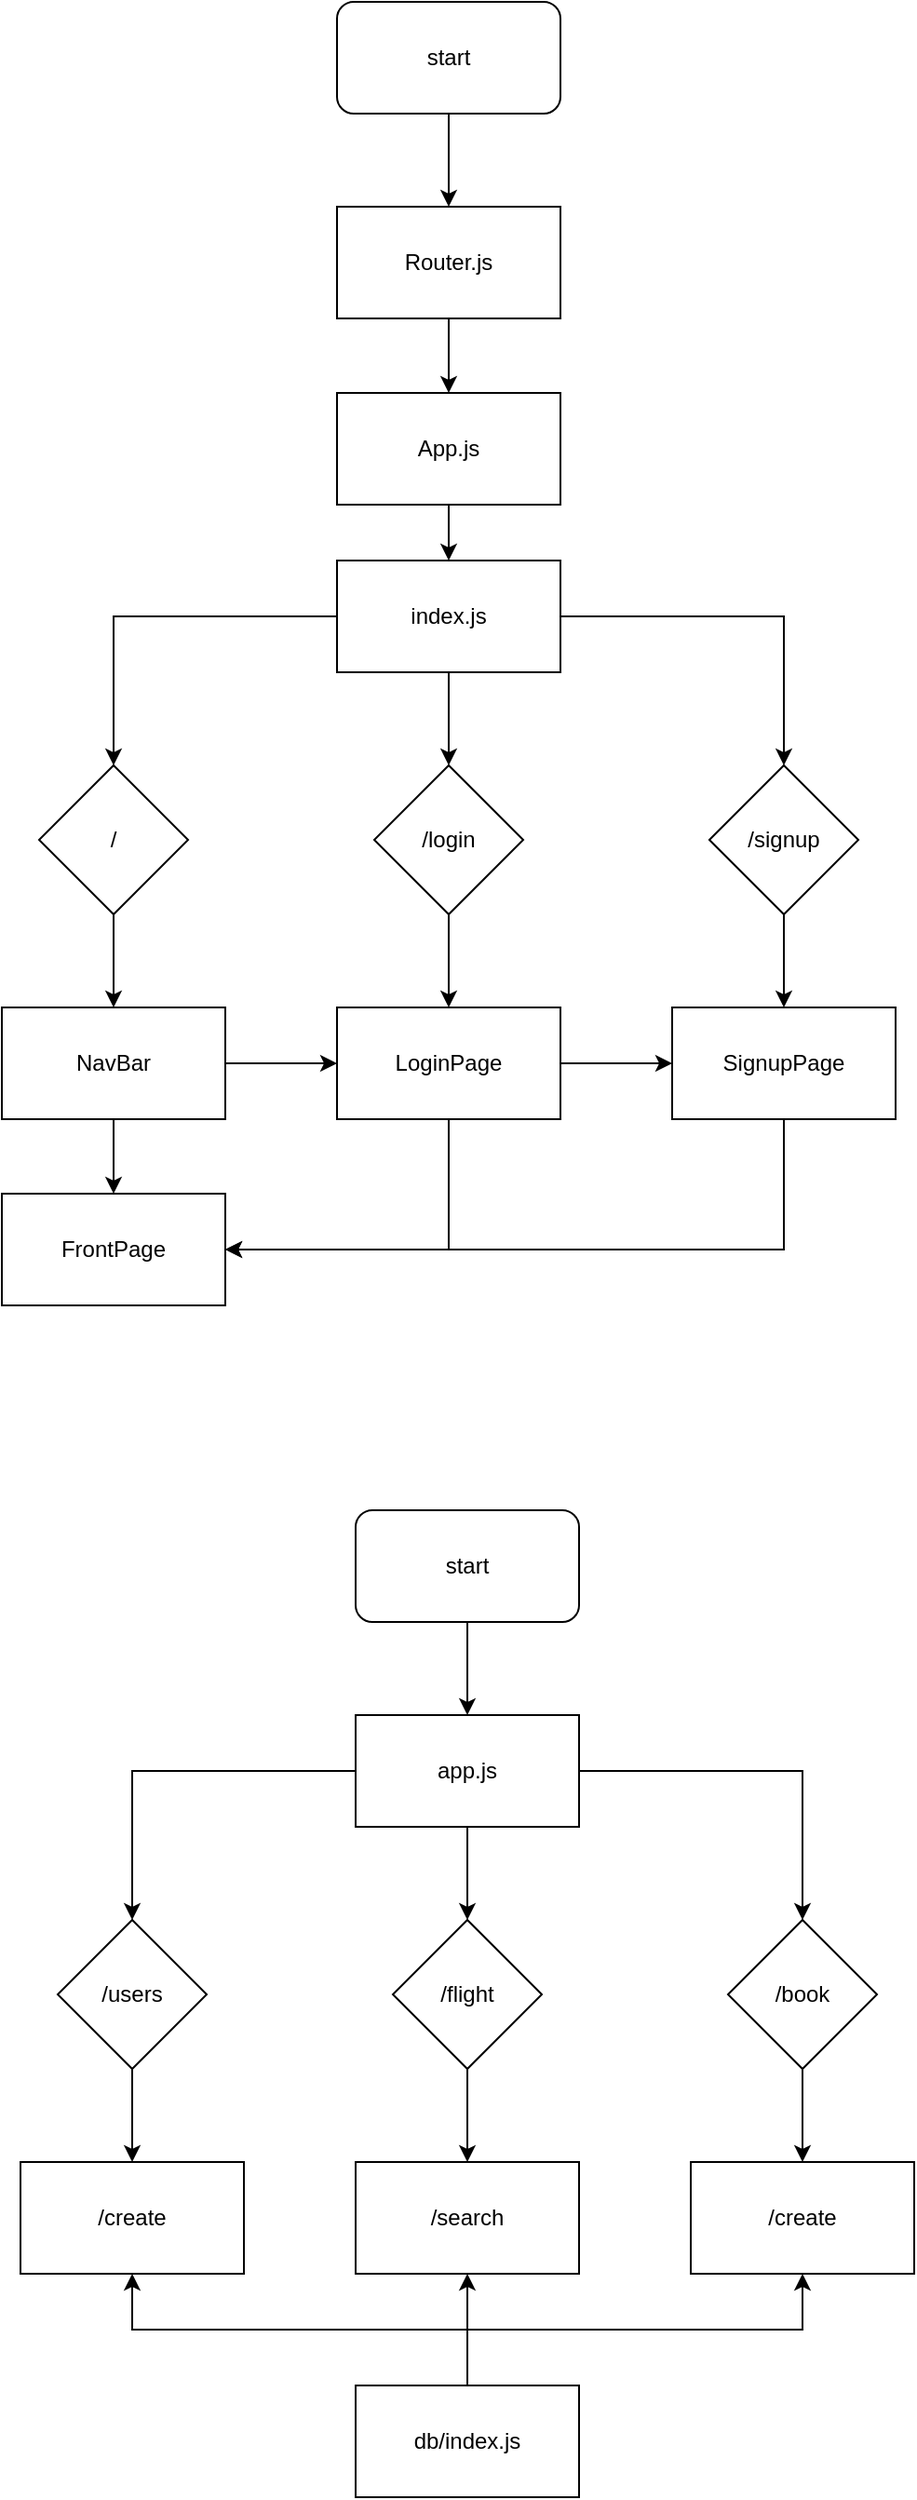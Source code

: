 <mxfile version="17.4.1" type="device"><diagram id="c5BHk1sqKGZHNodp2X0y" name="Page-1"><mxGraphModel dx="526" dy="1174" grid="1" gridSize="10" guides="1" tooltips="1" connect="1" arrows="1" fold="1" page="1" pageScale="1" pageWidth="2339" pageHeight="3300" math="0" shadow="0"><root><mxCell id="0"/><mxCell id="1" parent="0"/><mxCell id="3eC0nr_WAzbPXAZKex4x-13" value="" style="edgeStyle=orthogonalEdgeStyle;rounded=0;orthogonalLoop=1;jettySize=auto;html=1;" edge="1" parent="1" source="3eC0nr_WAzbPXAZKex4x-1" target="3eC0nr_WAzbPXAZKex4x-2"><mxGeometry relative="1" as="geometry"/></mxCell><mxCell id="3eC0nr_WAzbPXAZKex4x-1" value="start" style="rounded=1;whiteSpace=wrap;html=1;" vertex="1" parent="1"><mxGeometry x="330" y="60" width="120" height="60" as="geometry"/></mxCell><mxCell id="3eC0nr_WAzbPXAZKex4x-14" value="" style="edgeStyle=orthogonalEdgeStyle;rounded=0;orthogonalLoop=1;jettySize=auto;html=1;" edge="1" parent="1" source="3eC0nr_WAzbPXAZKex4x-2" target="3eC0nr_WAzbPXAZKex4x-3"><mxGeometry relative="1" as="geometry"/></mxCell><mxCell id="3eC0nr_WAzbPXAZKex4x-2" value="Router.js" style="rounded=0;whiteSpace=wrap;html=1;" vertex="1" parent="1"><mxGeometry x="330" y="170" width="120" height="60" as="geometry"/></mxCell><mxCell id="3eC0nr_WAzbPXAZKex4x-15" value="" style="edgeStyle=orthogonalEdgeStyle;rounded=0;orthogonalLoop=1;jettySize=auto;html=1;" edge="1" parent="1" source="3eC0nr_WAzbPXAZKex4x-3" target="3eC0nr_WAzbPXAZKex4x-4"><mxGeometry relative="1" as="geometry"/></mxCell><mxCell id="3eC0nr_WAzbPXAZKex4x-3" value="App.js" style="rounded=0;whiteSpace=wrap;html=1;" vertex="1" parent="1"><mxGeometry x="330" y="270" width="120" height="60" as="geometry"/></mxCell><mxCell id="3eC0nr_WAzbPXAZKex4x-16" value="" style="edgeStyle=orthogonalEdgeStyle;rounded=0;orthogonalLoop=1;jettySize=auto;html=1;" edge="1" parent="1" source="3eC0nr_WAzbPXAZKex4x-4" target="3eC0nr_WAzbPXAZKex4x-9"><mxGeometry relative="1" as="geometry"/></mxCell><mxCell id="3eC0nr_WAzbPXAZKex4x-17" style="edgeStyle=orthogonalEdgeStyle;rounded=0;orthogonalLoop=1;jettySize=auto;html=1;exitX=0;exitY=0.5;exitDx=0;exitDy=0;entryX=0.5;entryY=0;entryDx=0;entryDy=0;" edge="1" parent="1" source="3eC0nr_WAzbPXAZKex4x-4" target="3eC0nr_WAzbPXAZKex4x-8"><mxGeometry relative="1" as="geometry"/></mxCell><mxCell id="3eC0nr_WAzbPXAZKex4x-18" style="edgeStyle=orthogonalEdgeStyle;rounded=0;orthogonalLoop=1;jettySize=auto;html=1;exitX=1;exitY=0.5;exitDx=0;exitDy=0;entryX=0.5;entryY=0;entryDx=0;entryDy=0;" edge="1" parent="1" source="3eC0nr_WAzbPXAZKex4x-4" target="3eC0nr_WAzbPXAZKex4x-11"><mxGeometry relative="1" as="geometry"/></mxCell><mxCell id="3eC0nr_WAzbPXAZKex4x-4" value="index.js" style="rounded=0;whiteSpace=wrap;html=1;" vertex="1" parent="1"><mxGeometry x="330" y="360" width="120" height="60" as="geometry"/></mxCell><mxCell id="3eC0nr_WAzbPXAZKex4x-5" value="FrontPage" style="rounded=0;whiteSpace=wrap;html=1;" vertex="1" parent="1"><mxGeometry x="150" y="700" width="120" height="60" as="geometry"/></mxCell><mxCell id="3eC0nr_WAzbPXAZKex4x-20" style="edgeStyle=orthogonalEdgeStyle;rounded=0;orthogonalLoop=1;jettySize=auto;html=1;exitX=0.5;exitY=1;exitDx=0;exitDy=0;entryX=0.5;entryY=0;entryDx=0;entryDy=0;" edge="1" parent="1" source="3eC0nr_WAzbPXAZKex4x-6" target="3eC0nr_WAzbPXAZKex4x-5"><mxGeometry relative="1" as="geometry"/></mxCell><mxCell id="3eC0nr_WAzbPXAZKex4x-21" style="edgeStyle=orthogonalEdgeStyle;rounded=0;orthogonalLoop=1;jettySize=auto;html=1;exitX=1;exitY=0.5;exitDx=0;exitDy=0;entryX=0;entryY=0.5;entryDx=0;entryDy=0;" edge="1" parent="1" source="3eC0nr_WAzbPXAZKex4x-6" target="3eC0nr_WAzbPXAZKex4x-10"><mxGeometry relative="1" as="geometry"/></mxCell><mxCell id="3eC0nr_WAzbPXAZKex4x-6" value="NavBar" style="rounded=0;whiteSpace=wrap;html=1;" vertex="1" parent="1"><mxGeometry x="150" y="600" width="120" height="60" as="geometry"/></mxCell><mxCell id="3eC0nr_WAzbPXAZKex4x-19" style="edgeStyle=orthogonalEdgeStyle;rounded=0;orthogonalLoop=1;jettySize=auto;html=1;exitX=0.5;exitY=1;exitDx=0;exitDy=0;entryX=0.5;entryY=0;entryDx=0;entryDy=0;" edge="1" parent="1" source="3eC0nr_WAzbPXAZKex4x-8" target="3eC0nr_WAzbPXAZKex4x-6"><mxGeometry relative="1" as="geometry"/></mxCell><mxCell id="3eC0nr_WAzbPXAZKex4x-8" value="/" style="rhombus;whiteSpace=wrap;html=1;" vertex="1" parent="1"><mxGeometry x="170" y="470" width="80" height="80" as="geometry"/></mxCell><mxCell id="3eC0nr_WAzbPXAZKex4x-22" style="edgeStyle=orthogonalEdgeStyle;rounded=0;orthogonalLoop=1;jettySize=auto;html=1;exitX=0.5;exitY=1;exitDx=0;exitDy=0;entryX=0.5;entryY=0;entryDx=0;entryDy=0;" edge="1" parent="1" source="3eC0nr_WAzbPXAZKex4x-9" target="3eC0nr_WAzbPXAZKex4x-10"><mxGeometry relative="1" as="geometry"/></mxCell><mxCell id="3eC0nr_WAzbPXAZKex4x-9" value="/login" style="rhombus;whiteSpace=wrap;html=1;" vertex="1" parent="1"><mxGeometry x="350" y="470" width="80" height="80" as="geometry"/></mxCell><mxCell id="3eC0nr_WAzbPXAZKex4x-24" style="edgeStyle=orthogonalEdgeStyle;rounded=0;orthogonalLoop=1;jettySize=auto;html=1;exitX=1;exitY=0.5;exitDx=0;exitDy=0;entryX=0;entryY=0.5;entryDx=0;entryDy=0;" edge="1" parent="1" source="3eC0nr_WAzbPXAZKex4x-10" target="3eC0nr_WAzbPXAZKex4x-12"><mxGeometry relative="1" as="geometry"/></mxCell><mxCell id="3eC0nr_WAzbPXAZKex4x-25" style="edgeStyle=orthogonalEdgeStyle;rounded=0;orthogonalLoop=1;jettySize=auto;html=1;exitX=0.5;exitY=1;exitDx=0;exitDy=0;entryX=1;entryY=0.5;entryDx=0;entryDy=0;" edge="1" parent="1" source="3eC0nr_WAzbPXAZKex4x-10" target="3eC0nr_WAzbPXAZKex4x-5"><mxGeometry relative="1" as="geometry"/></mxCell><mxCell id="3eC0nr_WAzbPXAZKex4x-10" value="LoginPage" style="rounded=0;whiteSpace=wrap;html=1;" vertex="1" parent="1"><mxGeometry x="330" y="600" width="120" height="60" as="geometry"/></mxCell><mxCell id="3eC0nr_WAzbPXAZKex4x-23" style="edgeStyle=orthogonalEdgeStyle;rounded=0;orthogonalLoop=1;jettySize=auto;html=1;exitX=0.5;exitY=1;exitDx=0;exitDy=0;entryX=0.5;entryY=0;entryDx=0;entryDy=0;" edge="1" parent="1" source="3eC0nr_WAzbPXAZKex4x-11" target="3eC0nr_WAzbPXAZKex4x-12"><mxGeometry relative="1" as="geometry"/></mxCell><mxCell id="3eC0nr_WAzbPXAZKex4x-11" value="/signup" style="rhombus;whiteSpace=wrap;html=1;" vertex="1" parent="1"><mxGeometry x="530" y="470" width="80" height="80" as="geometry"/></mxCell><mxCell id="3eC0nr_WAzbPXAZKex4x-26" style="edgeStyle=orthogonalEdgeStyle;rounded=0;orthogonalLoop=1;jettySize=auto;html=1;exitX=0.5;exitY=1;exitDx=0;exitDy=0;" edge="1" parent="1" source="3eC0nr_WAzbPXAZKex4x-12"><mxGeometry relative="1" as="geometry"><mxPoint x="270" y="730" as="targetPoint"/><Array as="points"><mxPoint x="570" y="730"/><mxPoint x="270" y="730"/></Array></mxGeometry></mxCell><mxCell id="3eC0nr_WAzbPXAZKex4x-12" value="SignupPage" style="rounded=0;whiteSpace=wrap;html=1;" vertex="1" parent="1"><mxGeometry x="510" y="600" width="120" height="60" as="geometry"/></mxCell><mxCell id="3eC0nr_WAzbPXAZKex4x-27" value="" style="edgeStyle=orthogonalEdgeStyle;rounded=0;orthogonalLoop=1;jettySize=auto;html=1;" edge="1" parent="1" source="3eC0nr_WAzbPXAZKex4x-28"><mxGeometry relative="1" as="geometry"><mxPoint x="400" y="980" as="targetPoint"/></mxGeometry></mxCell><mxCell id="3eC0nr_WAzbPXAZKex4x-28" value="start" style="rounded=1;whiteSpace=wrap;html=1;" vertex="1" parent="1"><mxGeometry x="340" y="870" width="120" height="60" as="geometry"/></mxCell><mxCell id="3eC0nr_WAzbPXAZKex4x-33" value="" style="edgeStyle=orthogonalEdgeStyle;rounded=0;orthogonalLoop=1;jettySize=auto;html=1;" edge="1" parent="1" source="3eC0nr_WAzbPXAZKex4x-36" target="3eC0nr_WAzbPXAZKex4x-44"><mxGeometry relative="1" as="geometry"/></mxCell><mxCell id="3eC0nr_WAzbPXAZKex4x-34" style="edgeStyle=orthogonalEdgeStyle;rounded=0;orthogonalLoop=1;jettySize=auto;html=1;exitX=0;exitY=0.5;exitDx=0;exitDy=0;entryX=0.5;entryY=0;entryDx=0;entryDy=0;" edge="1" parent="1" source="3eC0nr_WAzbPXAZKex4x-36" target="3eC0nr_WAzbPXAZKex4x-42"><mxGeometry relative="1" as="geometry"/></mxCell><mxCell id="3eC0nr_WAzbPXAZKex4x-35" style="edgeStyle=orthogonalEdgeStyle;rounded=0;orthogonalLoop=1;jettySize=auto;html=1;exitX=1;exitY=0.5;exitDx=0;exitDy=0;entryX=0.5;entryY=0;entryDx=0;entryDy=0;" edge="1" parent="1" source="3eC0nr_WAzbPXAZKex4x-36" target="3eC0nr_WAzbPXAZKex4x-49"><mxGeometry relative="1" as="geometry"/></mxCell><mxCell id="3eC0nr_WAzbPXAZKex4x-36" value="app.js" style="rounded=0;whiteSpace=wrap;html=1;" vertex="1" parent="1"><mxGeometry x="340" y="980" width="120" height="60" as="geometry"/></mxCell><mxCell id="3eC0nr_WAzbPXAZKex4x-40" value="/create" style="rounded=0;whiteSpace=wrap;html=1;" vertex="1" parent="1"><mxGeometry x="160" y="1220" width="120" height="60" as="geometry"/></mxCell><mxCell id="3eC0nr_WAzbPXAZKex4x-41" style="edgeStyle=orthogonalEdgeStyle;rounded=0;orthogonalLoop=1;jettySize=auto;html=1;exitX=0.5;exitY=1;exitDx=0;exitDy=0;entryX=0.5;entryY=0;entryDx=0;entryDy=0;" edge="1" parent="1" source="3eC0nr_WAzbPXAZKex4x-42" target="3eC0nr_WAzbPXAZKex4x-40"><mxGeometry relative="1" as="geometry"/></mxCell><mxCell id="3eC0nr_WAzbPXAZKex4x-42" value="/users" style="rhombus;whiteSpace=wrap;html=1;" vertex="1" parent="1"><mxGeometry x="180" y="1090" width="80" height="80" as="geometry"/></mxCell><mxCell id="3eC0nr_WAzbPXAZKex4x-43" style="edgeStyle=orthogonalEdgeStyle;rounded=0;orthogonalLoop=1;jettySize=auto;html=1;exitX=0.5;exitY=1;exitDx=0;exitDy=0;entryX=0.5;entryY=0;entryDx=0;entryDy=0;" edge="1" parent="1" source="3eC0nr_WAzbPXAZKex4x-44" target="3eC0nr_WAzbPXAZKex4x-47"><mxGeometry relative="1" as="geometry"/></mxCell><mxCell id="3eC0nr_WAzbPXAZKex4x-44" value="/flight" style="rhombus;whiteSpace=wrap;html=1;" vertex="1" parent="1"><mxGeometry x="360" y="1090" width="80" height="80" as="geometry"/></mxCell><mxCell id="3eC0nr_WAzbPXAZKex4x-47" value="/search" style="rounded=0;whiteSpace=wrap;html=1;" vertex="1" parent="1"><mxGeometry x="340" y="1220" width="120" height="60" as="geometry"/></mxCell><mxCell id="3eC0nr_WAzbPXAZKex4x-48" style="edgeStyle=orthogonalEdgeStyle;rounded=0;orthogonalLoop=1;jettySize=auto;html=1;exitX=0.5;exitY=1;exitDx=0;exitDy=0;entryX=0.5;entryY=0;entryDx=0;entryDy=0;" edge="1" parent="1" source="3eC0nr_WAzbPXAZKex4x-49" target="3eC0nr_WAzbPXAZKex4x-51"><mxGeometry relative="1" as="geometry"/></mxCell><mxCell id="3eC0nr_WAzbPXAZKex4x-49" value="/book" style="rhombus;whiteSpace=wrap;html=1;" vertex="1" parent="1"><mxGeometry x="540" y="1090" width="80" height="80" as="geometry"/></mxCell><mxCell id="3eC0nr_WAzbPXAZKex4x-51" value="/create" style="rounded=0;whiteSpace=wrap;html=1;" vertex="1" parent="1"><mxGeometry x="520" y="1220" width="120" height="60" as="geometry"/></mxCell><mxCell id="3eC0nr_WAzbPXAZKex4x-54" style="edgeStyle=orthogonalEdgeStyle;rounded=0;orthogonalLoop=1;jettySize=auto;html=1;exitX=0.5;exitY=0;exitDx=0;exitDy=0;entryX=0.5;entryY=1;entryDx=0;entryDy=0;" edge="1" parent="1" source="3eC0nr_WAzbPXAZKex4x-53" target="3eC0nr_WAzbPXAZKex4x-40"><mxGeometry relative="1" as="geometry"/></mxCell><mxCell id="3eC0nr_WAzbPXAZKex4x-55" style="edgeStyle=orthogonalEdgeStyle;rounded=0;orthogonalLoop=1;jettySize=auto;html=1;exitX=0.5;exitY=0;exitDx=0;exitDy=0;entryX=0.5;entryY=1;entryDx=0;entryDy=0;" edge="1" parent="1" source="3eC0nr_WAzbPXAZKex4x-53" target="3eC0nr_WAzbPXAZKex4x-47"><mxGeometry relative="1" as="geometry"/></mxCell><mxCell id="3eC0nr_WAzbPXAZKex4x-56" style="edgeStyle=orthogonalEdgeStyle;rounded=0;orthogonalLoop=1;jettySize=auto;html=1;exitX=0.5;exitY=0;exitDx=0;exitDy=0;entryX=0.5;entryY=1;entryDx=0;entryDy=0;" edge="1" parent="1" source="3eC0nr_WAzbPXAZKex4x-53" target="3eC0nr_WAzbPXAZKex4x-51"><mxGeometry relative="1" as="geometry"/></mxCell><mxCell id="3eC0nr_WAzbPXAZKex4x-53" value="db/index.js" style="rounded=0;whiteSpace=wrap;html=1;" vertex="1" parent="1"><mxGeometry x="340" y="1340" width="120" height="60" as="geometry"/></mxCell></root></mxGraphModel></diagram></mxfile>